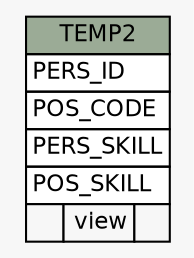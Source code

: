 // dot 2.38.0 on Linux 4.10.0-38-generic
// SchemaSpy rev 590
digraph "TEMP2" {
  graph [
    rankdir="RL"
    bgcolor="#f7f7f7"
    nodesep="0.18"
    ranksep="0.46"
    fontname="Helvetica"
    fontsize="11"
  ];
  node [
    fontname="Helvetica"
    fontsize="11"
    shape="plaintext"
  ];
  edge [
    arrowsize="0.8"
  ];
  "TEMP2" [
    label=<
    <TABLE BORDER="0" CELLBORDER="1" CELLSPACING="0" BGCOLOR="#ffffff">
      <TR><TD COLSPAN="3" BGCOLOR="#9bab96" ALIGN="CENTER">TEMP2</TD></TR>
      <TR><TD PORT="PERS_ID" COLSPAN="3" ALIGN="LEFT">PERS_ID</TD></TR>
      <TR><TD PORT="POS_CODE" COLSPAN="3" ALIGN="LEFT">POS_CODE</TD></TR>
      <TR><TD PORT="PERS_SKILL" COLSPAN="3" ALIGN="LEFT">PERS_SKILL</TD></TR>
      <TR><TD PORT="POS_SKILL" COLSPAN="3" ALIGN="LEFT">POS_SKILL</TD></TR>
      <TR><TD ALIGN="LEFT" BGCOLOR="#f7f7f7">  </TD><TD ALIGN="RIGHT" BGCOLOR="#f7f7f7">view</TD><TD ALIGN="RIGHT" BGCOLOR="#f7f7f7">  </TD></TR>
    </TABLE>>
    URL="tables/TEMP2.html"
    tooltip="TEMP2"
  ];
}
